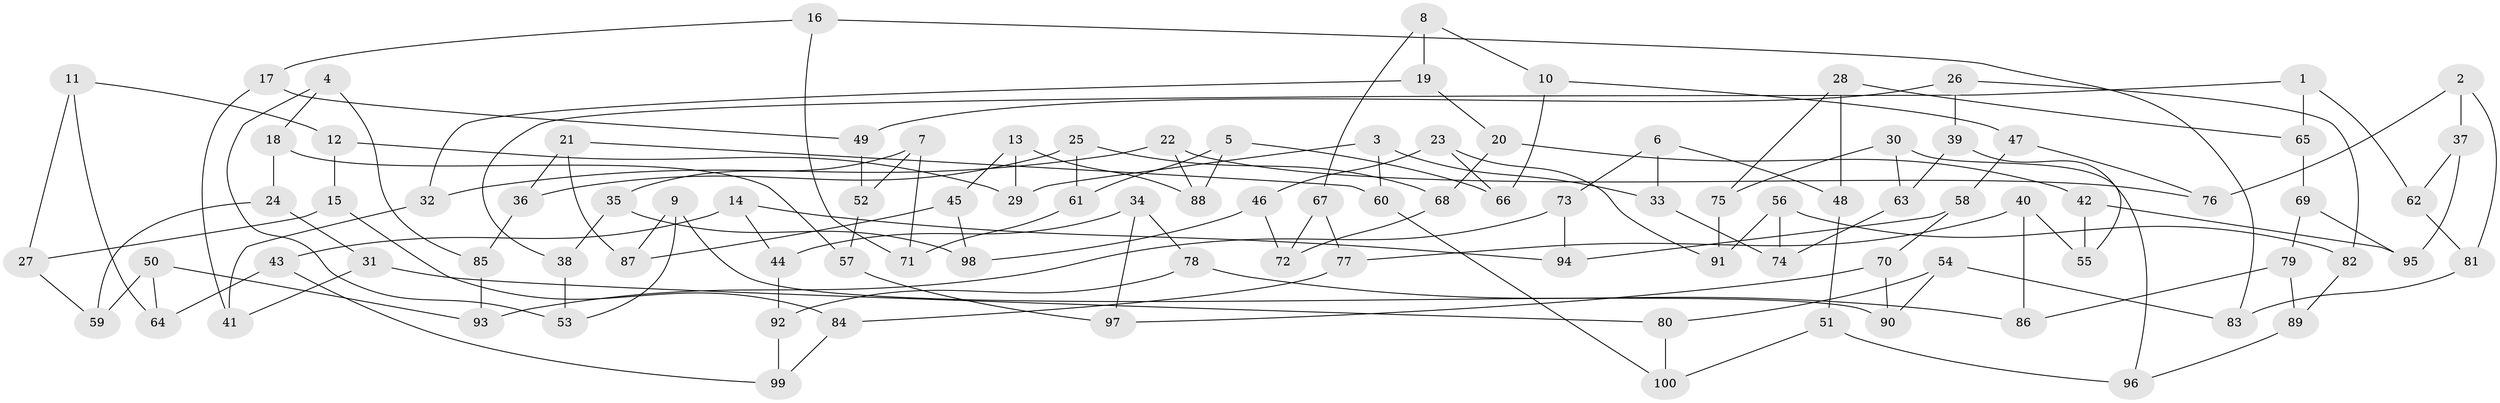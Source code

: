 // Generated by graph-tools (version 1.1) at 2025/39/02/21/25 10:39:00]
// undirected, 100 vertices, 150 edges
graph export_dot {
graph [start="1"]
  node [color=gray90,style=filled];
  1;
  2;
  3;
  4;
  5;
  6;
  7;
  8;
  9;
  10;
  11;
  12;
  13;
  14;
  15;
  16;
  17;
  18;
  19;
  20;
  21;
  22;
  23;
  24;
  25;
  26;
  27;
  28;
  29;
  30;
  31;
  32;
  33;
  34;
  35;
  36;
  37;
  38;
  39;
  40;
  41;
  42;
  43;
  44;
  45;
  46;
  47;
  48;
  49;
  50;
  51;
  52;
  53;
  54;
  55;
  56;
  57;
  58;
  59;
  60;
  61;
  62;
  63;
  64;
  65;
  66;
  67;
  68;
  69;
  70;
  71;
  72;
  73;
  74;
  75;
  76;
  77;
  78;
  79;
  80;
  81;
  82;
  83;
  84;
  85;
  86;
  87;
  88;
  89;
  90;
  91;
  92;
  93;
  94;
  95;
  96;
  97;
  98;
  99;
  100;
  1 -- 62;
  1 -- 38;
  1 -- 65;
  2 -- 81;
  2 -- 76;
  2 -- 37;
  3 -- 29;
  3 -- 33;
  3 -- 60;
  4 -- 18;
  4 -- 53;
  4 -- 85;
  5 -- 61;
  5 -- 88;
  5 -- 66;
  6 -- 73;
  6 -- 33;
  6 -- 48;
  7 -- 35;
  7 -- 52;
  7 -- 71;
  8 -- 67;
  8 -- 10;
  8 -- 19;
  9 -- 87;
  9 -- 53;
  9 -- 90;
  10 -- 47;
  10 -- 66;
  11 -- 12;
  11 -- 64;
  11 -- 27;
  12 -- 29;
  12 -- 15;
  13 -- 88;
  13 -- 45;
  13 -- 29;
  14 -- 43;
  14 -- 44;
  14 -- 94;
  15 -- 84;
  15 -- 27;
  16 -- 71;
  16 -- 83;
  16 -- 17;
  17 -- 49;
  17 -- 41;
  18 -- 57;
  18 -- 24;
  19 -- 20;
  19 -- 32;
  20 -- 68;
  20 -- 42;
  21 -- 87;
  21 -- 36;
  21 -- 60;
  22 -- 88;
  22 -- 76;
  22 -- 32;
  23 -- 91;
  23 -- 66;
  23 -- 46;
  24 -- 59;
  24 -- 31;
  25 -- 61;
  25 -- 36;
  25 -- 68;
  26 -- 82;
  26 -- 39;
  26 -- 49;
  27 -- 59;
  28 -- 48;
  28 -- 75;
  28 -- 65;
  30 -- 96;
  30 -- 75;
  30 -- 63;
  31 -- 41;
  31 -- 80;
  32 -- 41;
  33 -- 74;
  34 -- 78;
  34 -- 97;
  34 -- 44;
  35 -- 98;
  35 -- 38;
  36 -- 85;
  37 -- 95;
  37 -- 62;
  38 -- 53;
  39 -- 55;
  39 -- 63;
  40 -- 55;
  40 -- 77;
  40 -- 86;
  42 -- 95;
  42 -- 55;
  43 -- 99;
  43 -- 64;
  44 -- 92;
  45 -- 87;
  45 -- 98;
  46 -- 72;
  46 -- 98;
  47 -- 58;
  47 -- 76;
  48 -- 51;
  49 -- 52;
  50 -- 59;
  50 -- 93;
  50 -- 64;
  51 -- 96;
  51 -- 100;
  52 -- 57;
  54 -- 83;
  54 -- 80;
  54 -- 90;
  56 -- 82;
  56 -- 91;
  56 -- 74;
  57 -- 97;
  58 -- 70;
  58 -- 94;
  60 -- 100;
  61 -- 71;
  62 -- 81;
  63 -- 74;
  65 -- 69;
  67 -- 72;
  67 -- 77;
  68 -- 72;
  69 -- 95;
  69 -- 79;
  70 -- 90;
  70 -- 97;
  73 -- 93;
  73 -- 94;
  75 -- 91;
  77 -- 84;
  78 -- 86;
  78 -- 92;
  79 -- 89;
  79 -- 86;
  80 -- 100;
  81 -- 83;
  82 -- 89;
  84 -- 99;
  85 -- 93;
  89 -- 96;
  92 -- 99;
}
